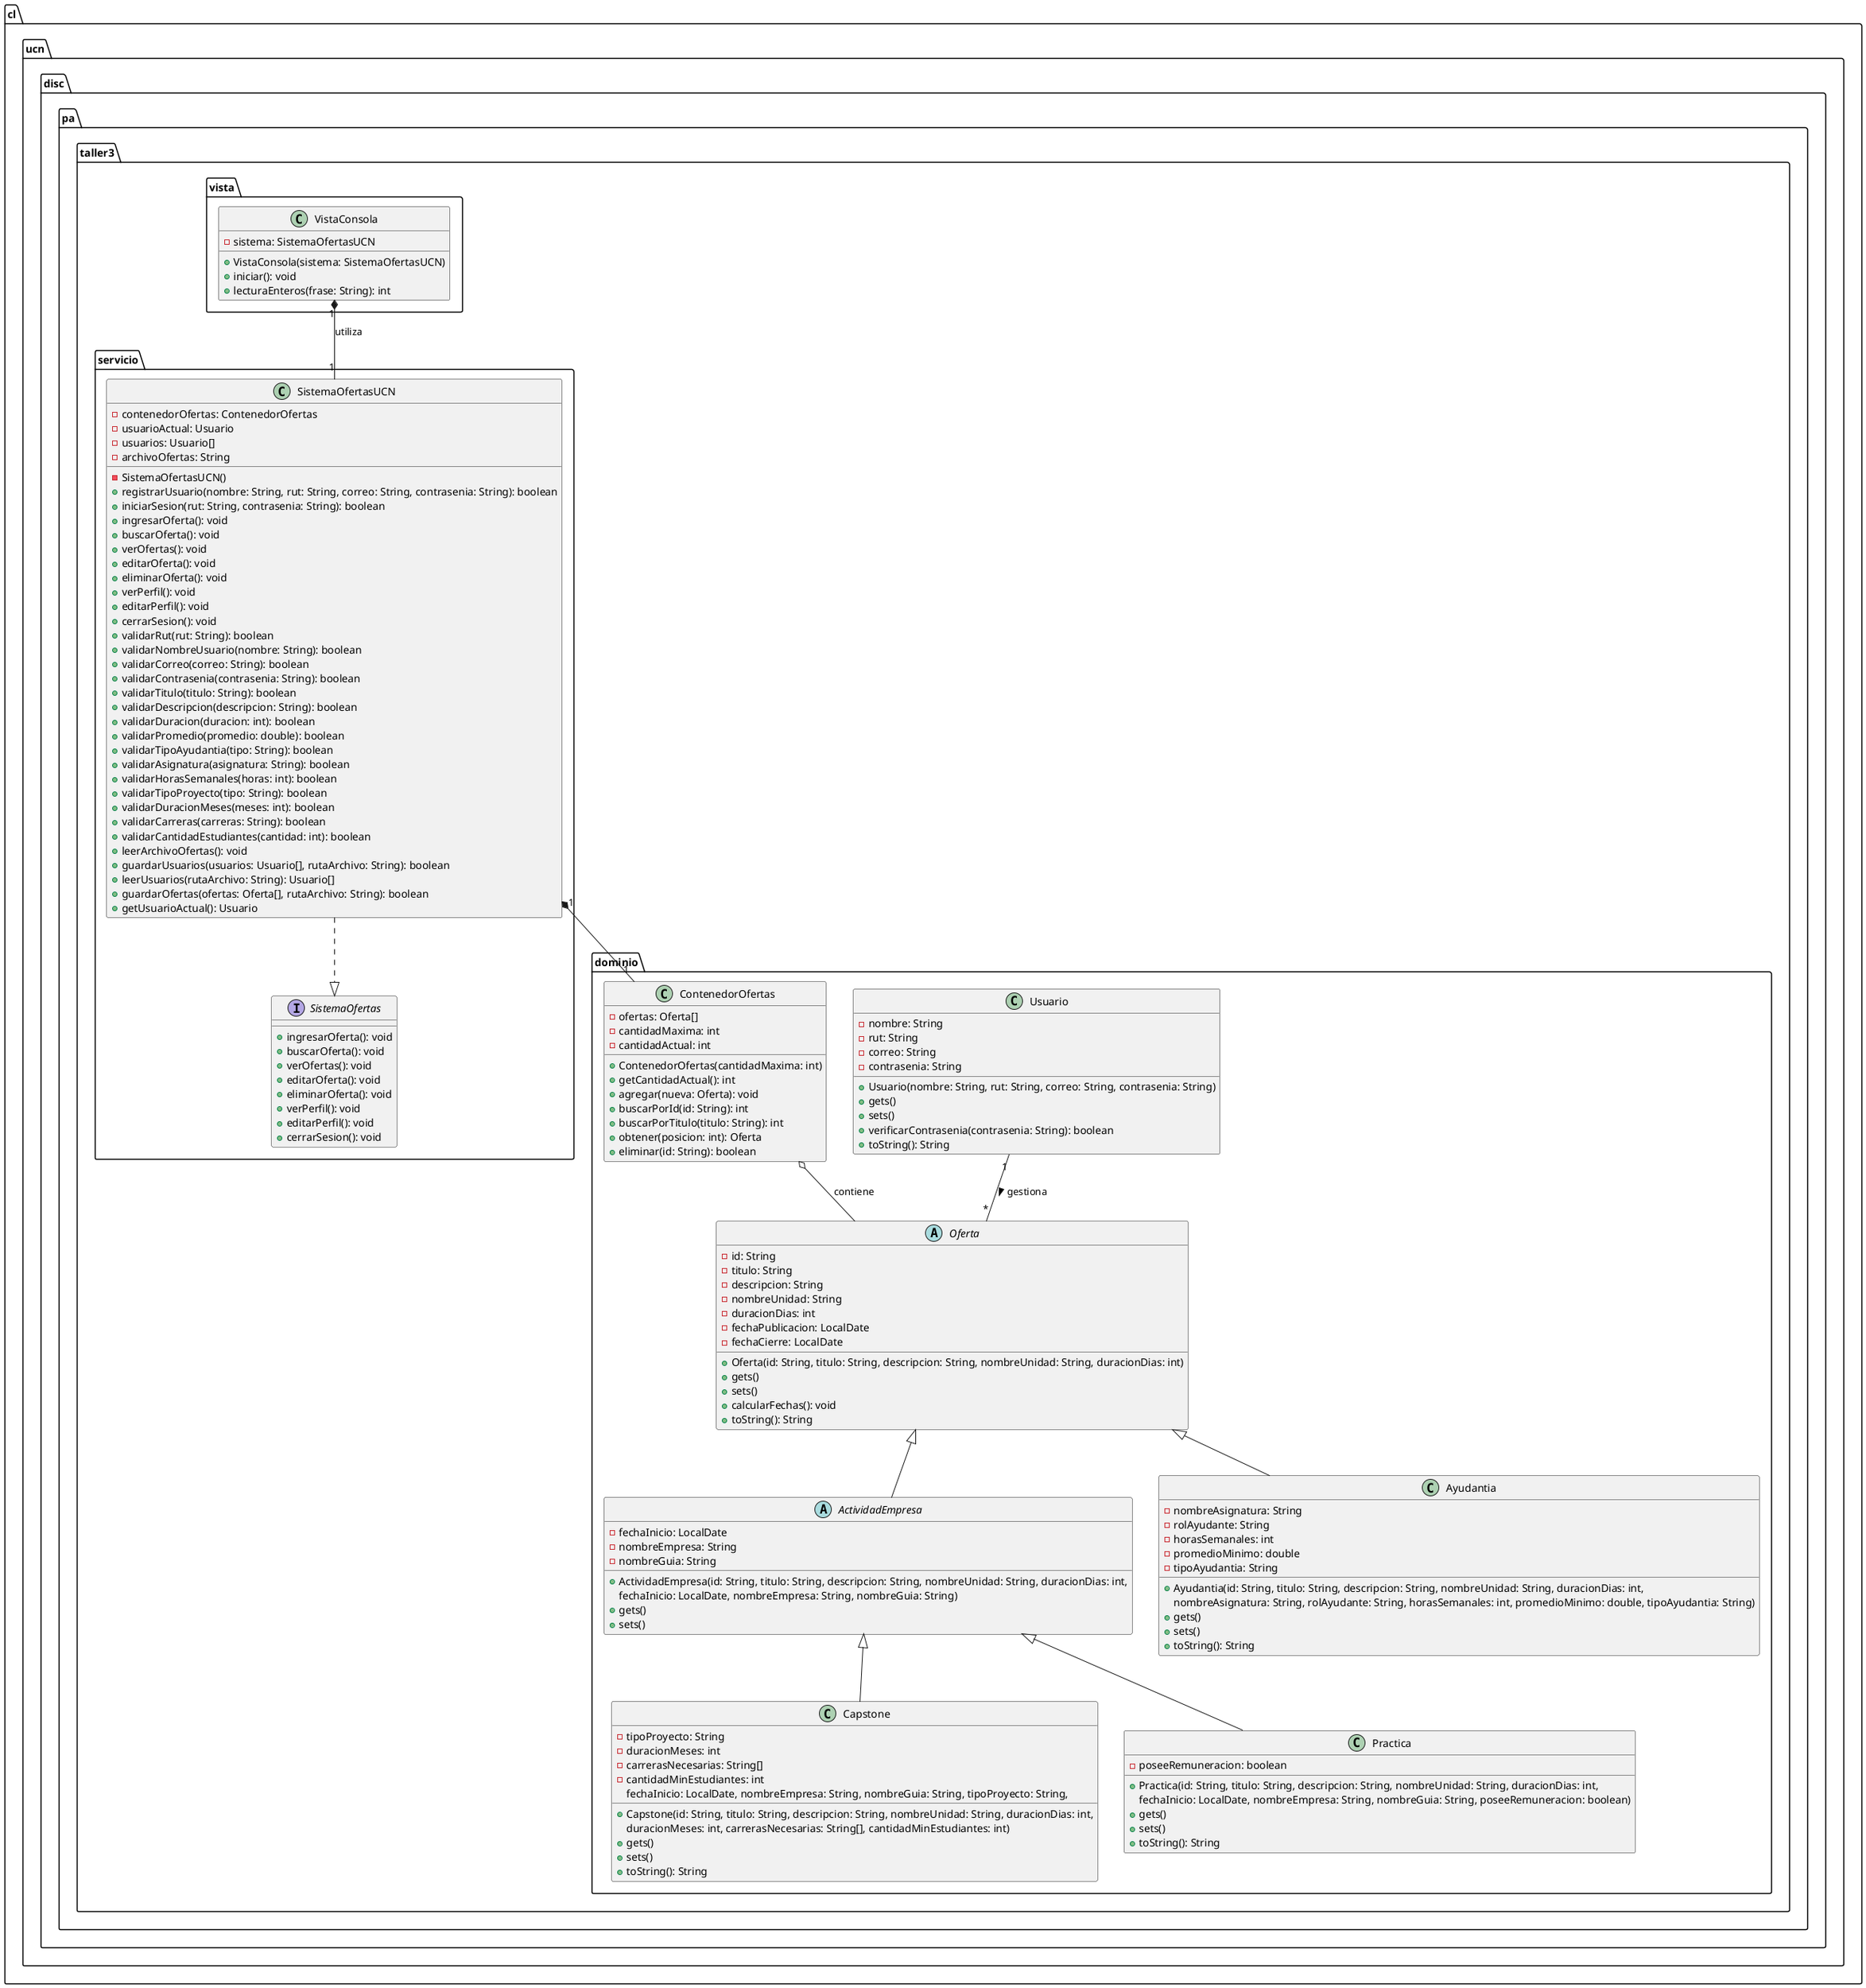 @startuml
'https://plantuml.com/class-diagram

package cl.ucn.disc.pa.taller3 {
    package vista {
        class VistaConsola {
            - sistema: SistemaOfertasUCN
            + VistaConsola(sistema: SistemaOfertasUCN)
            + iniciar(): void
            + lecturaEnteros(frase: String): int
        }
    }

    package servicio {
        interface SistemaOfertas {
            + ingresarOferta(): void
            + buscarOferta(): void
            + verOfertas(): void
            + editarOferta(): void
            + eliminarOferta(): void
            + verPerfil(): void
            + editarPerfil(): void
            + cerrarSesion(): void
        }

        class SistemaOfertasUCN {
            - contenedorOfertas: ContenedorOfertas
            - usuarioActual: Usuario
            - usuarios: Usuario[]
            - archivoOfertas: String
            - SistemaOfertasUCN()
            + registrarUsuario(nombre: String, rut: String, correo: String, contrasenia: String): boolean
            + iniciarSesion(rut: String, contrasenia: String): boolean
            + ingresarOferta(): void
            + buscarOferta(): void
            + verOfertas(): void
            + editarOferta(): void
            + eliminarOferta(): void
            + verPerfil(): void
            + editarPerfil(): void
            + cerrarSesion(): void
            + validarRut(rut: String): boolean
            + validarNombreUsuario(nombre: String): boolean
            + validarCorreo(correo: String): boolean
            + validarContrasenia(contrasenia: String): boolean
            + validarTitulo(titulo: String): boolean
            + validarDescripcion(descripcion: String): boolean
            + validarDuracion(duracion: int): boolean
            + validarPromedio(promedio: double): boolean
            + validarTipoAyudantia(tipo: String): boolean
            + validarAsignatura(asignatura: String): boolean
            + validarHorasSemanales(horas: int): boolean
            + validarTipoProyecto(tipo: String): boolean
            + validarDuracionMeses(meses: int): boolean
            + validarCarreras(carreras: String): boolean
            + validarCantidadEstudiantes(cantidad: int): boolean
            + leerArchivoOfertas(): void
            + guardarUsuarios(usuarios: Usuario[], rutaArchivo: String): boolean
            + leerUsuarios(rutaArchivo: String): Usuario[]
            + guardarOfertas(ofertas: Oferta[], rutaArchivo: String): boolean
            + getUsuarioActual(): Usuario
        }
    }

    package dominio {
        class Usuario {
            - nombre: String
            - rut: String
            - correo: String
            - contrasenia: String
            + Usuario(nombre: String, rut: String, correo: String, contrasenia: String)
            + gets()
            + sets()
            + verificarContrasenia(contrasenia: String): boolean
            + toString(): String
        }

        abstract class Oferta {
            - id: String
            - titulo: String
            - descripcion: String
            - nombreUnidad: String
            - duracionDias: int
            - fechaPublicacion: LocalDate
            - fechaCierre: LocalDate
            + Oferta(id: String, titulo: String, descripcion: String, nombreUnidad: String, duracionDias: int)
            + gets()
            + sets()
            + calcularFechas(): void
            + toString(): String
        }

        abstract class ActividadEmpresa extends Oferta {
            - fechaInicio: LocalDate
            - nombreEmpresa: String
            - nombreGuia: String
            + ActividadEmpresa(id: String, titulo: String, descripcion: String, nombreUnidad: String, duracionDias: int,
                             fechaInicio: LocalDate, nombreEmpresa: String, nombreGuia: String)
            + gets()
            + sets()
        }

        class Ayudantia extends Oferta {
            - nombreAsignatura: String
            - rolAyudante: String
            - horasSemanales: int
            - promedioMinimo: double
            - tipoAyudantia: String
            + Ayudantia(id: String, titulo: String, descripcion: String, nombreUnidad: String, duracionDias: int,
                      nombreAsignatura: String, rolAyudante: String, horasSemanales: int, promedioMinimo: double, tipoAyudantia: String)
            + gets()
            + sets()
            + toString(): String
        }

        class Capstone extends ActividadEmpresa {
            - tipoProyecto: String
            - duracionMeses: int
            - carrerasNecesarias: String[]
            - cantidadMinEstudiantes: int
            + Capstone(id: String, titulo: String, descripcion: String, nombreUnidad: String, duracionDias: int,
                    fechaInicio: LocalDate, nombreEmpresa: String, nombreGuia: String, tipoProyecto: String,
                    duracionMeses: int, carrerasNecesarias: String[], cantidadMinEstudiantes: int)
            + gets()
            + sets()
            + toString(): String
        }

        class Practica extends ActividadEmpresa {
            - poseeRemuneracion: boolean
            + Practica(id: String, titulo: String, descripcion: String, nombreUnidad: String, duracionDias: int,
                    fechaInicio: LocalDate, nombreEmpresa: String, nombreGuia: String, poseeRemuneracion: boolean)
            + gets()
            + sets()
            + toString(): String
        }

        class ContenedorOfertas {
            - ofertas: Oferta[]
            - cantidadMaxima: int
            - cantidadActual: int
            + ContenedorOfertas(cantidadMaxima: int)
            + getCantidadActual(): int
            + agregar(nueva: Oferta): void
            + buscarPorId(id: String): int
            + buscarPorTitulo(titulo: String): int
            + obtener(posicion: int): Oferta
            + eliminar(id: String): boolean
        }
    }
}


Usuario "1" -- "*" Oferta : gestiona >
VistaConsola "1" *-- "1" SistemaOfertasUCN : utiliza
SistemaOfertasUCN ..|> SistemaOfertas
SistemaOfertasUCN "1" *-- "1" ContenedorOfertas
ContenedorOfertas o-- Oferta : contiene

@enduml